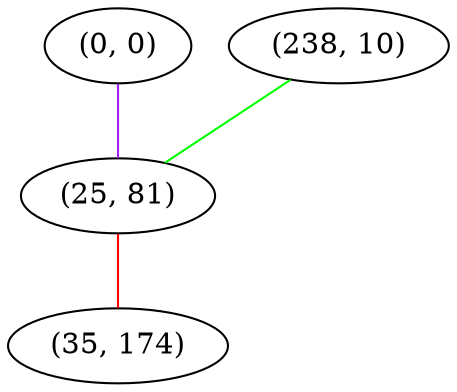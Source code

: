 graph "" {
"(0, 0)";
"(238, 10)";
"(25, 81)";
"(35, 174)";
"(0, 0)" -- "(25, 81)"  [color=purple, key=0, weight=4];
"(238, 10)" -- "(25, 81)"  [color=green, key=0, weight=2];
"(25, 81)" -- "(35, 174)"  [color=red, key=0, weight=1];
}
